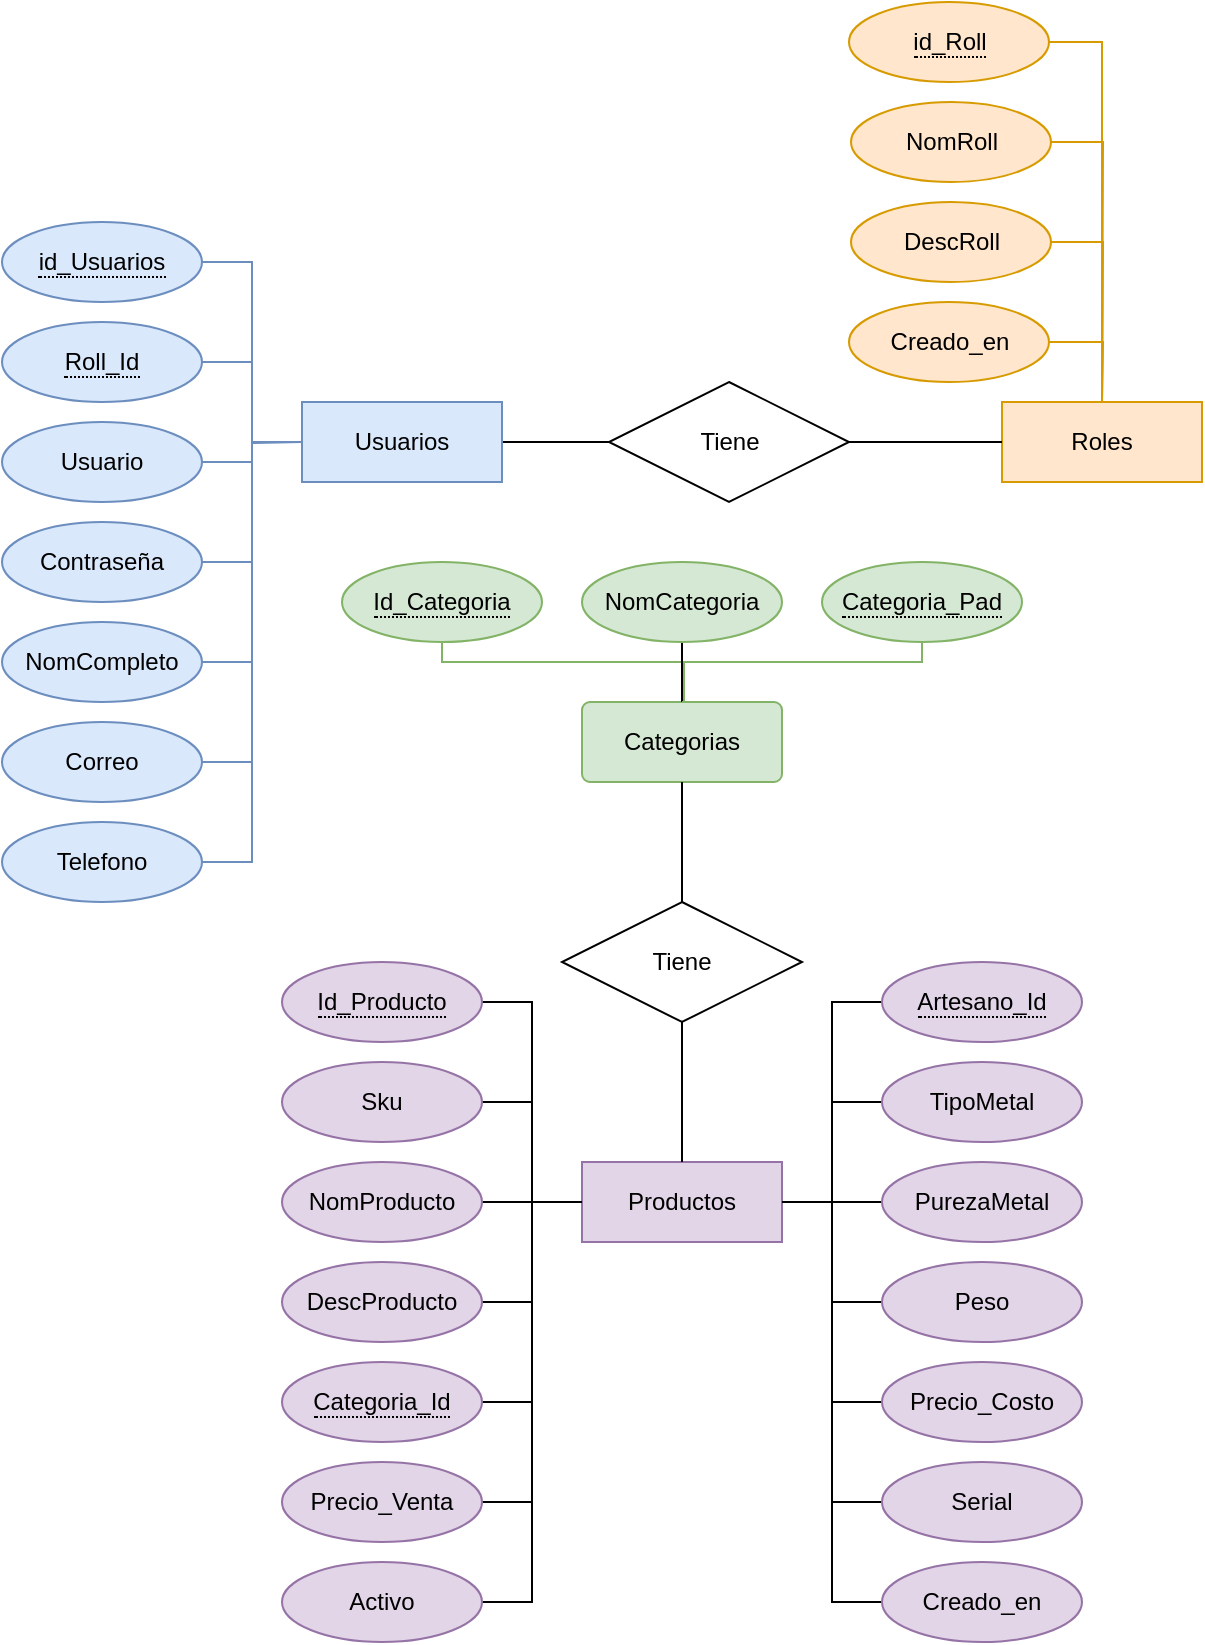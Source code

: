 <mxfile version="28.2.3">
  <diagram name="Modelo_Entidad_Relacion" id="2lPabYKqKKBGjIAa9bnQ">
    <mxGraphModel dx="1186" dy="684" grid="1" gridSize="10" guides="1" tooltips="1" connect="1" arrows="1" fold="1" page="1" pageScale="1" pageWidth="827" pageHeight="1169" math="0" shadow="0">
      <root>
        <mxCell id="0" />
        <mxCell id="1" parent="0" />
        <mxCell id="lSzbbVxz9S6XgJBLQsuq-19" style="edgeStyle=orthogonalEdgeStyle;rounded=0;orthogonalLoop=1;jettySize=auto;html=1;entryX=0;entryY=0.5;entryDx=0;entryDy=0;endArrow=none;endFill=0;" edge="1" parent="1" source="8iTS0T5NFwCA01cNmLb5-1" target="lSzbbVxz9S6XgJBLQsuq-18">
          <mxGeometry relative="1" as="geometry" />
        </mxCell>
        <mxCell id="8iTS0T5NFwCA01cNmLb5-1" value="Usuarios" style="whiteSpace=wrap;html=1;align=center;fillColor=#dae8fc;strokeColor=#6c8ebf;" parent="1" vertex="1">
          <mxGeometry x="200" y="320" width="100" height="40" as="geometry" />
        </mxCell>
        <mxCell id="8iTS0T5NFwCA01cNmLb5-2" value="Roles" style="whiteSpace=wrap;html=1;align=center;fillColor=#ffe6cc;strokeColor=#d79b00;" parent="1" vertex="1">
          <mxGeometry x="550" y="320" width="100" height="40" as="geometry" />
        </mxCell>
        <mxCell id="lSzbbVxz9S6XgJBLQsuq-3" value="Productos" style="whiteSpace=wrap;html=1;align=center;fillColor=#e1d5e7;strokeColor=#9673a6;" vertex="1" parent="1">
          <mxGeometry x="340" y="700" width="100" height="40" as="geometry" />
        </mxCell>
        <mxCell id="lSzbbVxz9S6XgJBLQsuq-11" style="edgeStyle=orthogonalEdgeStyle;rounded=0;orthogonalLoop=1;jettySize=auto;html=1;entryX=0;entryY=0.5;entryDx=0;entryDy=0;endArrow=none;endFill=0;fillColor=#dae8fc;strokeColor=#6c8ebf;" edge="1" parent="1" source="lSzbbVxz9S6XgJBLQsuq-4" target="8iTS0T5NFwCA01cNmLb5-1">
          <mxGeometry relative="1" as="geometry" />
        </mxCell>
        <mxCell id="lSzbbVxz9S6XgJBLQsuq-4" value="&lt;span style=&quot;border-bottom: 1px dotted&quot;&gt;id_Usuarios&lt;/span&gt;" style="ellipse;whiteSpace=wrap;html=1;align=center;fillColor=#dae8fc;strokeColor=#6c8ebf;" vertex="1" parent="1">
          <mxGeometry x="50" y="230" width="100" height="40" as="geometry" />
        </mxCell>
        <mxCell id="lSzbbVxz9S6XgJBLQsuq-12" style="edgeStyle=orthogonalEdgeStyle;rounded=0;orthogonalLoop=1;jettySize=auto;html=1;entryX=0;entryY=0.5;entryDx=0;entryDy=0;endArrow=none;endFill=0;fillColor=#dae8fc;strokeColor=#6c8ebf;" edge="1" parent="1" source="lSzbbVxz9S6XgJBLQsuq-5" target="8iTS0T5NFwCA01cNmLb5-1">
          <mxGeometry relative="1" as="geometry" />
        </mxCell>
        <mxCell id="lSzbbVxz9S6XgJBLQsuq-5" value="&lt;span style=&quot;border-bottom: 1px dotted&quot;&gt;Roll_Id&lt;/span&gt;" style="ellipse;whiteSpace=wrap;html=1;align=center;fillColor=#dae8fc;strokeColor=#6c8ebf;" vertex="1" parent="1">
          <mxGeometry x="50" y="280" width="100" height="40" as="geometry" />
        </mxCell>
        <mxCell id="lSzbbVxz9S6XgJBLQsuq-13" style="edgeStyle=orthogonalEdgeStyle;rounded=0;orthogonalLoop=1;jettySize=auto;html=1;endArrow=none;endFill=0;fillColor=#dae8fc;strokeColor=#6c8ebf;" edge="1" parent="1" source="lSzbbVxz9S6XgJBLQsuq-6">
          <mxGeometry relative="1" as="geometry">
            <mxPoint x="200" y="340" as="targetPoint" />
          </mxGeometry>
        </mxCell>
        <mxCell id="lSzbbVxz9S6XgJBLQsuq-6" value="Usuario" style="ellipse;whiteSpace=wrap;html=1;align=center;fillColor=#dae8fc;strokeColor=#6c8ebf;" vertex="1" parent="1">
          <mxGeometry x="50" y="330" width="100" height="40" as="geometry" />
        </mxCell>
        <mxCell id="lSzbbVxz9S6XgJBLQsuq-14" style="edgeStyle=orthogonalEdgeStyle;rounded=0;orthogonalLoop=1;jettySize=auto;html=1;entryX=0;entryY=0.5;entryDx=0;entryDy=0;endArrow=none;endFill=0;fillColor=#dae8fc;strokeColor=#6c8ebf;" edge="1" parent="1" source="lSzbbVxz9S6XgJBLQsuq-7" target="8iTS0T5NFwCA01cNmLb5-1">
          <mxGeometry relative="1" as="geometry" />
        </mxCell>
        <mxCell id="lSzbbVxz9S6XgJBLQsuq-7" value="Contraseña" style="ellipse;whiteSpace=wrap;html=1;align=center;fillColor=#dae8fc;strokeColor=#6c8ebf;" vertex="1" parent="1">
          <mxGeometry x="50" y="380" width="100" height="40" as="geometry" />
        </mxCell>
        <mxCell id="lSzbbVxz9S6XgJBLQsuq-15" style="edgeStyle=orthogonalEdgeStyle;rounded=0;orthogonalLoop=1;jettySize=auto;html=1;entryX=0;entryY=0.5;entryDx=0;entryDy=0;endArrow=none;endFill=0;fillColor=#dae8fc;strokeColor=#6c8ebf;" edge="1" parent="1" source="lSzbbVxz9S6XgJBLQsuq-8" target="8iTS0T5NFwCA01cNmLb5-1">
          <mxGeometry relative="1" as="geometry" />
        </mxCell>
        <mxCell id="lSzbbVxz9S6XgJBLQsuq-8" value="NomCompleto" style="ellipse;whiteSpace=wrap;html=1;align=center;fillColor=#dae8fc;strokeColor=#6c8ebf;" vertex="1" parent="1">
          <mxGeometry x="50" y="430" width="100" height="40" as="geometry" />
        </mxCell>
        <mxCell id="lSzbbVxz9S6XgJBLQsuq-16" style="edgeStyle=orthogonalEdgeStyle;rounded=0;orthogonalLoop=1;jettySize=auto;html=1;entryX=0;entryY=0.5;entryDx=0;entryDy=0;endArrow=none;endFill=0;fillColor=#dae8fc;strokeColor=#6c8ebf;" edge="1" parent="1" source="lSzbbVxz9S6XgJBLQsuq-9" target="8iTS0T5NFwCA01cNmLb5-1">
          <mxGeometry relative="1" as="geometry" />
        </mxCell>
        <mxCell id="lSzbbVxz9S6XgJBLQsuq-9" value="Correo" style="ellipse;whiteSpace=wrap;html=1;align=center;fillColor=#dae8fc;strokeColor=#6c8ebf;" vertex="1" parent="1">
          <mxGeometry x="50" y="480" width="100" height="40" as="geometry" />
        </mxCell>
        <mxCell id="lSzbbVxz9S6XgJBLQsuq-17" style="edgeStyle=orthogonalEdgeStyle;rounded=0;orthogonalLoop=1;jettySize=auto;html=1;entryX=0;entryY=0.5;entryDx=0;entryDy=0;endArrow=none;endFill=0;fillColor=#dae8fc;strokeColor=#6c8ebf;" edge="1" parent="1" source="lSzbbVxz9S6XgJBLQsuq-10" target="8iTS0T5NFwCA01cNmLb5-1">
          <mxGeometry relative="1" as="geometry" />
        </mxCell>
        <mxCell id="lSzbbVxz9S6XgJBLQsuq-10" value="Telefono" style="ellipse;whiteSpace=wrap;html=1;align=center;fillColor=#dae8fc;strokeColor=#6c8ebf;" vertex="1" parent="1">
          <mxGeometry x="50" y="530" width="100" height="40" as="geometry" />
        </mxCell>
        <mxCell id="lSzbbVxz9S6XgJBLQsuq-20" style="edgeStyle=orthogonalEdgeStyle;rounded=0;orthogonalLoop=1;jettySize=auto;html=1;entryX=0;entryY=0.5;entryDx=0;entryDy=0;endArrow=none;endFill=0;" edge="1" parent="1" source="lSzbbVxz9S6XgJBLQsuq-18" target="8iTS0T5NFwCA01cNmLb5-2">
          <mxGeometry relative="1" as="geometry" />
        </mxCell>
        <mxCell id="lSzbbVxz9S6XgJBLQsuq-18" value="Tiene" style="shape=rhombus;perimeter=rhombusPerimeter;whiteSpace=wrap;html=1;align=center;" vertex="1" parent="1">
          <mxGeometry x="353.5" y="310" width="120" height="60" as="geometry" />
        </mxCell>
        <mxCell id="lSzbbVxz9S6XgJBLQsuq-22" style="edgeStyle=orthogonalEdgeStyle;rounded=0;orthogonalLoop=1;jettySize=auto;html=1;entryX=0.5;entryY=0;entryDx=0;entryDy=0;exitX=1;exitY=0.5;exitDx=0;exitDy=0;endArrow=none;endFill=0;fillColor=#ffe6cc;strokeColor=#d79b00;" edge="1" parent="1" source="lSzbbVxz9S6XgJBLQsuq-21" target="8iTS0T5NFwCA01cNmLb5-2">
          <mxGeometry relative="1" as="geometry" />
        </mxCell>
        <mxCell id="lSzbbVxz9S6XgJBLQsuq-21" value="&lt;span style=&quot;border-bottom: 1px dotted&quot;&gt;id_Roll&lt;/span&gt;" style="ellipse;whiteSpace=wrap;html=1;align=center;fillColor=#ffe6cc;strokeColor=#d79b00;" vertex="1" parent="1">
          <mxGeometry x="473.5" y="120" width="100" height="40" as="geometry" />
        </mxCell>
        <mxCell id="lSzbbVxz9S6XgJBLQsuq-24" style="edgeStyle=orthogonalEdgeStyle;rounded=0;orthogonalLoop=1;jettySize=auto;html=1;endArrow=none;endFill=0;fillColor=#ffe6cc;strokeColor=#d79b00;" edge="1" parent="1" source="lSzbbVxz9S6XgJBLQsuq-23">
          <mxGeometry relative="1" as="geometry">
            <mxPoint x="600" y="320" as="targetPoint" />
          </mxGeometry>
        </mxCell>
        <mxCell id="lSzbbVxz9S6XgJBLQsuq-23" value="NomRoll" style="ellipse;whiteSpace=wrap;html=1;align=center;fillColor=#ffe6cc;strokeColor=#d79b00;" vertex="1" parent="1">
          <mxGeometry x="474.5" y="170" width="100" height="40" as="geometry" />
        </mxCell>
        <mxCell id="lSzbbVxz9S6XgJBLQsuq-26" style="edgeStyle=orthogonalEdgeStyle;rounded=0;orthogonalLoop=1;jettySize=auto;html=1;exitX=1;exitY=0.5;exitDx=0;exitDy=0;endArrow=none;endFill=0;fillColor=#ffe6cc;strokeColor=#d79b00;" edge="1" parent="1" source="lSzbbVxz9S6XgJBLQsuq-25">
          <mxGeometry relative="1" as="geometry">
            <mxPoint x="600" y="320" as="targetPoint" />
          </mxGeometry>
        </mxCell>
        <mxCell id="lSzbbVxz9S6XgJBLQsuq-25" value="DescRoll" style="ellipse;whiteSpace=wrap;html=1;align=center;fillColor=#ffe6cc;strokeColor=#d79b00;" vertex="1" parent="1">
          <mxGeometry x="474.5" y="220" width="100" height="40" as="geometry" />
        </mxCell>
        <mxCell id="lSzbbVxz9S6XgJBLQsuq-30" style="edgeStyle=orthogonalEdgeStyle;rounded=0;orthogonalLoop=1;jettySize=auto;html=1;endArrow=none;endFill=0;fillColor=#ffe6cc;strokeColor=#d79b00;" edge="1" parent="1" source="lSzbbVxz9S6XgJBLQsuq-28">
          <mxGeometry relative="1" as="geometry">
            <mxPoint x="600" y="320" as="targetPoint" />
          </mxGeometry>
        </mxCell>
        <mxCell id="lSzbbVxz9S6XgJBLQsuq-28" value="Creado_en" style="ellipse;whiteSpace=wrap;html=1;align=center;fillColor=#ffe6cc;strokeColor=#d79b00;" vertex="1" parent="1">
          <mxGeometry x="473.5" y="270" width="100" height="40" as="geometry" />
        </mxCell>
        <mxCell id="lSzbbVxz9S6XgJBLQsuq-45" style="edgeStyle=orthogonalEdgeStyle;rounded=0;orthogonalLoop=1;jettySize=auto;html=1;entryX=0;entryY=0.5;entryDx=0;entryDy=0;endArrow=none;endFill=0;" edge="1" parent="1" source="lSzbbVxz9S6XgJBLQsuq-31" target="lSzbbVxz9S6XgJBLQsuq-3">
          <mxGeometry relative="1" as="geometry" />
        </mxCell>
        <mxCell id="lSzbbVxz9S6XgJBLQsuq-31" value="&lt;span style=&quot;border-bottom: 1px dotted&quot;&gt;Id_Producto&lt;/span&gt;" style="ellipse;whiteSpace=wrap;html=1;align=center;fillColor=#e1d5e7;strokeColor=#9673a6;" vertex="1" parent="1">
          <mxGeometry x="190" y="600" width="100" height="40" as="geometry" />
        </mxCell>
        <mxCell id="lSzbbVxz9S6XgJBLQsuq-46" style="edgeStyle=orthogonalEdgeStyle;rounded=0;orthogonalLoop=1;jettySize=auto;html=1;entryX=0;entryY=0.5;entryDx=0;entryDy=0;endArrow=none;endFill=0;" edge="1" parent="1" source="lSzbbVxz9S6XgJBLQsuq-32" target="lSzbbVxz9S6XgJBLQsuq-3">
          <mxGeometry relative="1" as="geometry" />
        </mxCell>
        <mxCell id="lSzbbVxz9S6XgJBLQsuq-32" value="Sku" style="ellipse;whiteSpace=wrap;html=1;align=center;fillColor=#e1d5e7;strokeColor=#9673a6;" vertex="1" parent="1">
          <mxGeometry x="190" y="650" width="100" height="40" as="geometry" />
        </mxCell>
        <mxCell id="lSzbbVxz9S6XgJBLQsuq-47" style="edgeStyle=orthogonalEdgeStyle;rounded=0;orthogonalLoop=1;jettySize=auto;html=1;exitX=1;exitY=0.5;exitDx=0;exitDy=0;endArrow=none;endFill=0;" edge="1" parent="1" source="lSzbbVxz9S6XgJBLQsuq-33">
          <mxGeometry relative="1" as="geometry">
            <mxPoint x="340" y="720" as="targetPoint" />
          </mxGeometry>
        </mxCell>
        <mxCell id="lSzbbVxz9S6XgJBLQsuq-33" value="NomProducto" style="ellipse;whiteSpace=wrap;html=1;align=center;fillColor=#e1d5e7;strokeColor=#9673a6;" vertex="1" parent="1">
          <mxGeometry x="190" y="700" width="100" height="40" as="geometry" />
        </mxCell>
        <mxCell id="lSzbbVxz9S6XgJBLQsuq-48" style="edgeStyle=orthogonalEdgeStyle;rounded=0;orthogonalLoop=1;jettySize=auto;html=1;entryX=0;entryY=0.5;entryDx=0;entryDy=0;endArrow=none;endFill=0;" edge="1" parent="1" source="lSzbbVxz9S6XgJBLQsuq-34" target="lSzbbVxz9S6XgJBLQsuq-3">
          <mxGeometry relative="1" as="geometry" />
        </mxCell>
        <mxCell id="lSzbbVxz9S6XgJBLQsuq-34" value="DescProducto" style="ellipse;whiteSpace=wrap;html=1;align=center;fillColor=#e1d5e7;strokeColor=#9673a6;" vertex="1" parent="1">
          <mxGeometry x="190" y="750" width="100" height="40" as="geometry" />
        </mxCell>
        <mxCell id="lSzbbVxz9S6XgJBLQsuq-49" style="edgeStyle=orthogonalEdgeStyle;rounded=0;orthogonalLoop=1;jettySize=auto;html=1;entryX=0;entryY=0.5;entryDx=0;entryDy=0;endArrow=none;endFill=0;" edge="1" parent="1" source="lSzbbVxz9S6XgJBLQsuq-36" target="lSzbbVxz9S6XgJBLQsuq-3">
          <mxGeometry relative="1" as="geometry" />
        </mxCell>
        <mxCell id="lSzbbVxz9S6XgJBLQsuq-36" value="&lt;span style=&quot;border-bottom: 1px dotted&quot;&gt;Categoria_Id&lt;/span&gt;" style="ellipse;whiteSpace=wrap;html=1;align=center;fillColor=#e1d5e7;strokeColor=#9673a6;" vertex="1" parent="1">
          <mxGeometry x="190" y="800" width="100" height="40" as="geometry" />
        </mxCell>
        <mxCell id="lSzbbVxz9S6XgJBLQsuq-52" style="edgeStyle=orthogonalEdgeStyle;rounded=0;orthogonalLoop=1;jettySize=auto;html=1;entryX=1;entryY=0.5;entryDx=0;entryDy=0;endArrow=none;endFill=0;" edge="1" parent="1" source="lSzbbVxz9S6XgJBLQsuq-37" target="lSzbbVxz9S6XgJBLQsuq-3">
          <mxGeometry relative="1" as="geometry" />
        </mxCell>
        <mxCell id="lSzbbVxz9S6XgJBLQsuq-37" value="&lt;span style=&quot;border-bottom: 1px dotted&quot;&gt;Artesano_Id&lt;/span&gt;" style="ellipse;whiteSpace=wrap;html=1;align=center;fillColor=#e1d5e7;strokeColor=#9673a6;" vertex="1" parent="1">
          <mxGeometry x="490" y="600" width="100" height="40" as="geometry" />
        </mxCell>
        <mxCell id="lSzbbVxz9S6XgJBLQsuq-53" style="edgeStyle=orthogonalEdgeStyle;rounded=0;orthogonalLoop=1;jettySize=auto;html=1;entryX=1;entryY=0.5;entryDx=0;entryDy=0;endArrow=none;endFill=0;" edge="1" parent="1" source="lSzbbVxz9S6XgJBLQsuq-38" target="lSzbbVxz9S6XgJBLQsuq-3">
          <mxGeometry relative="1" as="geometry" />
        </mxCell>
        <mxCell id="lSzbbVxz9S6XgJBLQsuq-38" value="TipoMetal" style="ellipse;whiteSpace=wrap;html=1;align=center;fillColor=#e1d5e7;strokeColor=#9673a6;" vertex="1" parent="1">
          <mxGeometry x="490" y="650" width="100" height="40" as="geometry" />
        </mxCell>
        <mxCell id="lSzbbVxz9S6XgJBLQsuq-54" style="edgeStyle=orthogonalEdgeStyle;rounded=0;orthogonalLoop=1;jettySize=auto;html=1;entryX=1;entryY=0.5;entryDx=0;entryDy=0;endArrow=none;endFill=0;" edge="1" parent="1" source="lSzbbVxz9S6XgJBLQsuq-39" target="lSzbbVxz9S6XgJBLQsuq-3">
          <mxGeometry relative="1" as="geometry" />
        </mxCell>
        <mxCell id="lSzbbVxz9S6XgJBLQsuq-39" value="PurezaMetal" style="ellipse;whiteSpace=wrap;html=1;align=center;fillColor=#e1d5e7;strokeColor=#9673a6;" vertex="1" parent="1">
          <mxGeometry x="490" y="700" width="100" height="40" as="geometry" />
        </mxCell>
        <mxCell id="lSzbbVxz9S6XgJBLQsuq-55" style="edgeStyle=orthogonalEdgeStyle;rounded=0;orthogonalLoop=1;jettySize=auto;html=1;entryX=1;entryY=0.5;entryDx=0;entryDy=0;endArrow=none;endFill=0;" edge="1" parent="1" source="lSzbbVxz9S6XgJBLQsuq-40" target="lSzbbVxz9S6XgJBLQsuq-3">
          <mxGeometry relative="1" as="geometry" />
        </mxCell>
        <mxCell id="lSzbbVxz9S6XgJBLQsuq-40" value="Peso" style="ellipse;whiteSpace=wrap;html=1;align=center;fillColor=#e1d5e7;strokeColor=#9673a6;" vertex="1" parent="1">
          <mxGeometry x="490" y="750" width="100" height="40" as="geometry" />
        </mxCell>
        <mxCell id="lSzbbVxz9S6XgJBLQsuq-56" style="edgeStyle=orthogonalEdgeStyle;rounded=0;orthogonalLoop=1;jettySize=auto;html=1;entryX=1;entryY=0.5;entryDx=0;entryDy=0;endArrow=none;endFill=0;" edge="1" parent="1" source="lSzbbVxz9S6XgJBLQsuq-41" target="lSzbbVxz9S6XgJBLQsuq-3">
          <mxGeometry relative="1" as="geometry" />
        </mxCell>
        <mxCell id="lSzbbVxz9S6XgJBLQsuq-41" value="Precio_Costo" style="ellipse;whiteSpace=wrap;html=1;align=center;fillColor=#e1d5e7;strokeColor=#9673a6;" vertex="1" parent="1">
          <mxGeometry x="490" y="800" width="100" height="40" as="geometry" />
        </mxCell>
        <mxCell id="lSzbbVxz9S6XgJBLQsuq-50" style="edgeStyle=orthogonalEdgeStyle;rounded=0;orthogonalLoop=1;jettySize=auto;html=1;entryX=0;entryY=0.5;entryDx=0;entryDy=0;endArrow=none;endFill=0;" edge="1" parent="1" source="lSzbbVxz9S6XgJBLQsuq-42" target="lSzbbVxz9S6XgJBLQsuq-3">
          <mxGeometry relative="1" as="geometry" />
        </mxCell>
        <mxCell id="lSzbbVxz9S6XgJBLQsuq-42" value="Precio_Venta" style="ellipse;whiteSpace=wrap;html=1;align=center;fillColor=#e1d5e7;strokeColor=#9673a6;" vertex="1" parent="1">
          <mxGeometry x="190" y="850" width="100" height="40" as="geometry" />
        </mxCell>
        <mxCell id="lSzbbVxz9S6XgJBLQsuq-57" style="edgeStyle=orthogonalEdgeStyle;rounded=0;orthogonalLoop=1;jettySize=auto;html=1;entryX=1;entryY=0.5;entryDx=0;entryDy=0;endArrow=none;endFill=0;" edge="1" parent="1" source="lSzbbVxz9S6XgJBLQsuq-43" target="lSzbbVxz9S6XgJBLQsuq-3">
          <mxGeometry relative="1" as="geometry" />
        </mxCell>
        <mxCell id="lSzbbVxz9S6XgJBLQsuq-43" value="Serial" style="ellipse;whiteSpace=wrap;html=1;align=center;fillColor=#e1d5e7;strokeColor=#9673a6;" vertex="1" parent="1">
          <mxGeometry x="490" y="850" width="100" height="40" as="geometry" />
        </mxCell>
        <mxCell id="lSzbbVxz9S6XgJBLQsuq-51" style="edgeStyle=orthogonalEdgeStyle;rounded=0;orthogonalLoop=1;jettySize=auto;html=1;entryX=0;entryY=0.5;entryDx=0;entryDy=0;endArrow=none;endFill=0;" edge="1" parent="1" source="lSzbbVxz9S6XgJBLQsuq-44" target="lSzbbVxz9S6XgJBLQsuq-3">
          <mxGeometry relative="1" as="geometry" />
        </mxCell>
        <mxCell id="lSzbbVxz9S6XgJBLQsuq-44" value="Activo" style="ellipse;whiteSpace=wrap;html=1;align=center;fillColor=#e1d5e7;strokeColor=#9673a6;" vertex="1" parent="1">
          <mxGeometry x="190" y="900" width="100" height="40" as="geometry" />
        </mxCell>
        <mxCell id="lSzbbVxz9S6XgJBLQsuq-59" style="edgeStyle=orthogonalEdgeStyle;rounded=0;orthogonalLoop=1;jettySize=auto;html=1;entryX=1;entryY=0.5;entryDx=0;entryDy=0;endArrow=none;endFill=0;" edge="1" parent="1" source="lSzbbVxz9S6XgJBLQsuq-58" target="lSzbbVxz9S6XgJBLQsuq-3">
          <mxGeometry relative="1" as="geometry" />
        </mxCell>
        <mxCell id="lSzbbVxz9S6XgJBLQsuq-58" value="Creado_en" style="ellipse;whiteSpace=wrap;html=1;align=center;fillColor=#e1d5e7;strokeColor=#9673a6;" vertex="1" parent="1">
          <mxGeometry x="490" y="900" width="100" height="40" as="geometry" />
        </mxCell>
        <mxCell id="lSzbbVxz9S6XgJBLQsuq-60" value="Categorias" style="rounded=1;arcSize=10;whiteSpace=wrap;html=1;align=center;fillColor=#d5e8d4;strokeColor=#82b366;" vertex="1" parent="1">
          <mxGeometry x="340" y="470" width="100" height="40" as="geometry" />
        </mxCell>
        <mxCell id="lSzbbVxz9S6XgJBLQsuq-62" style="edgeStyle=orthogonalEdgeStyle;rounded=0;orthogonalLoop=1;jettySize=auto;html=1;entryX=0.5;entryY=1;entryDx=0;entryDy=0;endArrow=none;endFill=0;" edge="1" parent="1" source="lSzbbVxz9S6XgJBLQsuq-61" target="lSzbbVxz9S6XgJBLQsuq-60">
          <mxGeometry relative="1" as="geometry" />
        </mxCell>
        <mxCell id="lSzbbVxz9S6XgJBLQsuq-63" style="edgeStyle=orthogonalEdgeStyle;rounded=0;orthogonalLoop=1;jettySize=auto;html=1;entryX=0.5;entryY=0;entryDx=0;entryDy=0;endArrow=none;endFill=0;" edge="1" parent="1" source="lSzbbVxz9S6XgJBLQsuq-61" target="lSzbbVxz9S6XgJBLQsuq-3">
          <mxGeometry relative="1" as="geometry" />
        </mxCell>
        <mxCell id="lSzbbVxz9S6XgJBLQsuq-61" value="Tiene" style="shape=rhombus;perimeter=rhombusPerimeter;whiteSpace=wrap;html=1;align=center;" vertex="1" parent="1">
          <mxGeometry x="330" y="570" width="120" height="60" as="geometry" />
        </mxCell>
        <mxCell id="lSzbbVxz9S6XgJBLQsuq-67" style="edgeStyle=orthogonalEdgeStyle;rounded=0;orthogonalLoop=1;jettySize=auto;html=1;entryX=0.5;entryY=0;entryDx=0;entryDy=0;endArrow=none;endFill=0;fillColor=#d5e8d4;strokeColor=#82b366;" edge="1" parent="1" source="lSzbbVxz9S6XgJBLQsuq-64" target="lSzbbVxz9S6XgJBLQsuq-60">
          <mxGeometry relative="1" as="geometry">
            <Array as="points">
              <mxPoint x="270" y="450" />
              <mxPoint x="390" y="450" />
            </Array>
          </mxGeometry>
        </mxCell>
        <mxCell id="lSzbbVxz9S6XgJBLQsuq-64" value="&lt;span style=&quot;border-bottom: 1px dotted&quot;&gt;Id_Categoria&lt;/span&gt;" style="ellipse;whiteSpace=wrap;html=1;align=center;fillColor=#d5e8d4;strokeColor=#82b366;" vertex="1" parent="1">
          <mxGeometry x="220" y="400" width="100" height="40" as="geometry" />
        </mxCell>
        <mxCell id="lSzbbVxz9S6XgJBLQsuq-68" style="edgeStyle=orthogonalEdgeStyle;rounded=0;orthogonalLoop=1;jettySize=auto;html=1;endArrow=none;endFill=0;" edge="1" parent="1" source="lSzbbVxz9S6XgJBLQsuq-65">
          <mxGeometry relative="1" as="geometry">
            <mxPoint x="390" y="470" as="targetPoint" />
          </mxGeometry>
        </mxCell>
        <mxCell id="lSzbbVxz9S6XgJBLQsuq-65" value="NomCategoria" style="ellipse;whiteSpace=wrap;html=1;align=center;fillColor=#d5e8d4;strokeColor=#82b366;" vertex="1" parent="1">
          <mxGeometry x="340" y="400" width="100" height="40" as="geometry" />
        </mxCell>
        <mxCell id="lSzbbVxz9S6XgJBLQsuq-69" style="edgeStyle=orthogonalEdgeStyle;rounded=0;orthogonalLoop=1;jettySize=auto;html=1;exitX=0.5;exitY=1;exitDx=0;exitDy=0;endArrow=none;endFill=0;fillColor=#d5e8d4;strokeColor=#82b366;" edge="1" parent="1" source="lSzbbVxz9S6XgJBLQsuq-66">
          <mxGeometry relative="1" as="geometry">
            <mxPoint x="390" y="470" as="targetPoint" />
            <Array as="points">
              <mxPoint x="510" y="450" />
              <mxPoint x="391" y="450" />
            </Array>
          </mxGeometry>
        </mxCell>
        <mxCell id="lSzbbVxz9S6XgJBLQsuq-66" value="&lt;span style=&quot;border-bottom: 1px dotted&quot;&gt;Categoria_Pad&lt;/span&gt;" style="ellipse;whiteSpace=wrap;html=1;align=center;fillColor=#d5e8d4;strokeColor=#82b366;" vertex="1" parent="1">
          <mxGeometry x="460" y="400" width="100" height="40" as="geometry" />
        </mxCell>
      </root>
    </mxGraphModel>
  </diagram>
</mxfile>
